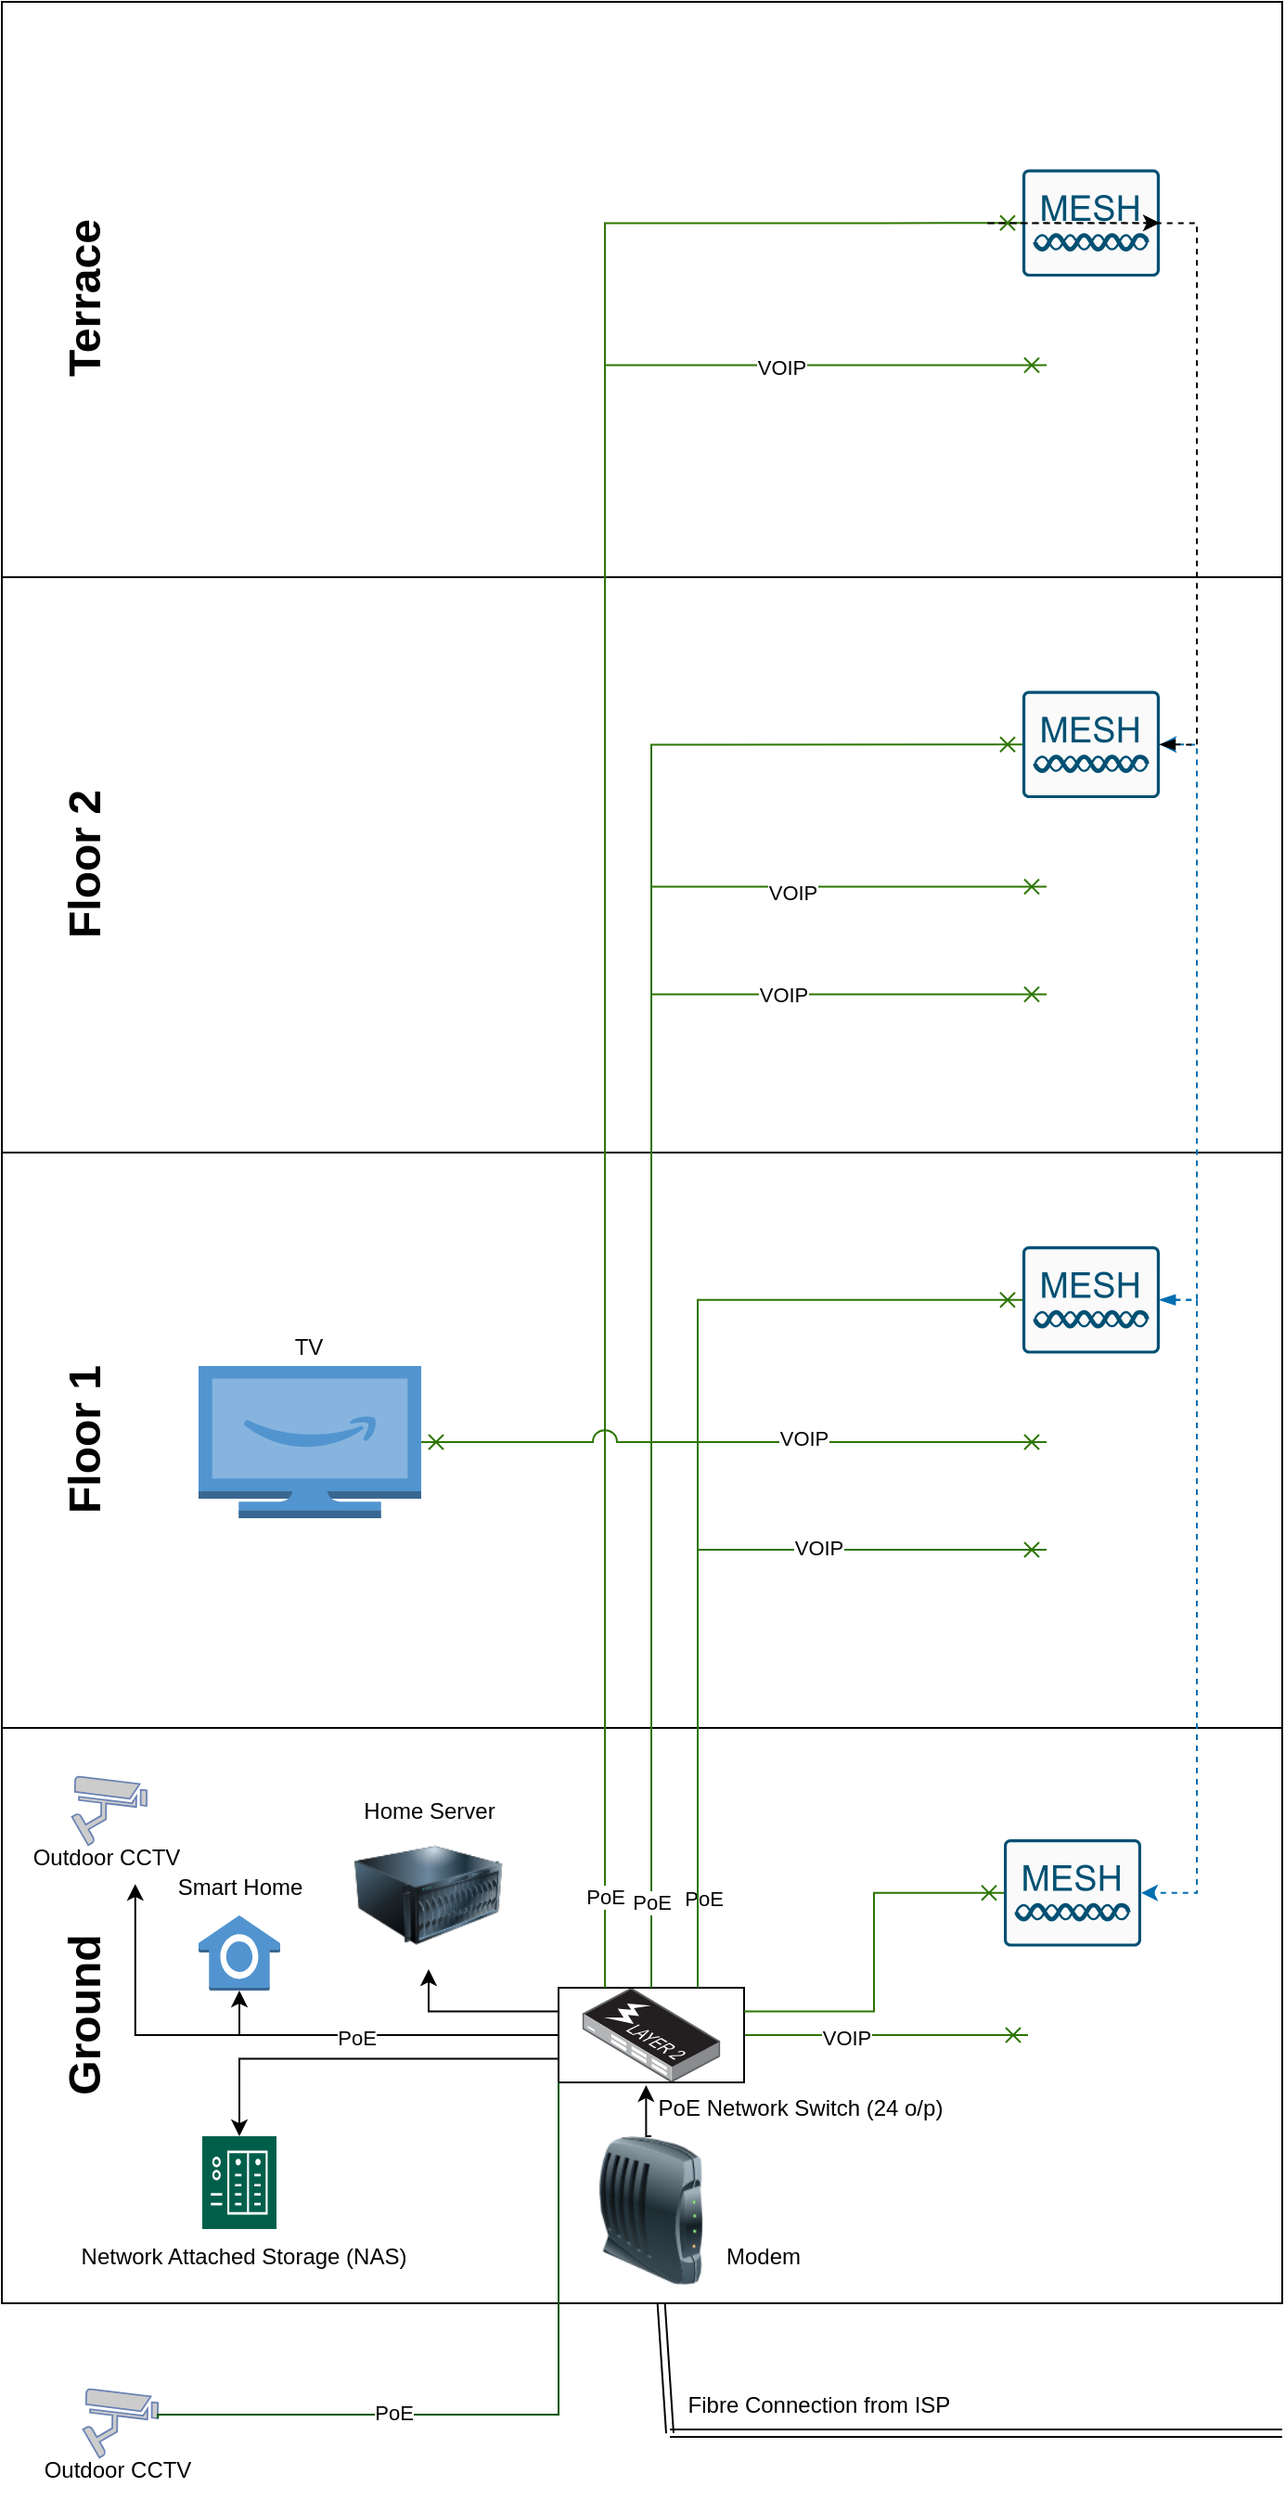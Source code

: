 <mxfile version="27.1.1">
  <diagram name="Page-1" id="WXvwqyUbcngWNF9PguIZ">
    <mxGraphModel dx="946" dy="1132" grid="1" gridSize="10" guides="1" tooltips="1" connect="1" arrows="1" fold="1" page="0" pageScale="1" pageWidth="827" pageHeight="1169" math="0" shadow="0">
      <root>
        <mxCell id="0" />
        <mxCell id="1" parent="0" />
        <mxCell id="AFKLb5Q0Nero7sUQLxCu-4" value="" style="rounded=0;whiteSpace=wrap;html=1;fillColor=none;" vertex="1" parent="1">
          <mxGeometry x="80" y="-40" width="690" height="310" as="geometry" />
        </mxCell>
        <mxCell id="AFKLb5Q0Nero7sUQLxCu-5" value="" style="rounded=0;whiteSpace=wrap;html=1;fillColor=none;" vertex="1" parent="1">
          <mxGeometry x="80" y="270" width="690" height="310" as="geometry" />
        </mxCell>
        <mxCell id="AFKLb5Q0Nero7sUQLxCu-6" value="" style="rounded=0;whiteSpace=wrap;html=1;fillColor=none;" vertex="1" parent="1">
          <mxGeometry x="80" y="580" width="690" height="310" as="geometry" />
        </mxCell>
        <mxCell id="AFKLb5Q0Nero7sUQLxCu-7" value="" style="rounded=0;whiteSpace=wrap;html=1;fillColor=none;" vertex="1" parent="1">
          <mxGeometry x="80" y="890" width="690" height="310" as="geometry" />
        </mxCell>
        <mxCell id="AFKLb5Q0Nero7sUQLxCu-8" value="Terrace" style="text;strokeColor=none;fillColor=none;html=1;fontSize=24;fontStyle=1;verticalAlign=middle;align=center;rotation=270;" vertex="1" parent="1">
          <mxGeometry x="5" y="95" width="240" height="50" as="geometry" />
        </mxCell>
        <mxCell id="AFKLb5Q0Nero7sUQLxCu-9" value="Floor 2" style="text;strokeColor=none;fillColor=none;html=1;fontSize=24;fontStyle=1;verticalAlign=middle;align=center;rotation=270;" vertex="1" parent="1">
          <mxGeometry x="5" y="400" width="240" height="50" as="geometry" />
        </mxCell>
        <mxCell id="AFKLb5Q0Nero7sUQLxCu-10" value="Floor 1" style="text;strokeColor=none;fillColor=none;html=1;fontSize=24;fontStyle=1;verticalAlign=middle;align=center;rotation=270;" vertex="1" parent="1">
          <mxGeometry x="5" y="710" width="240" height="50" as="geometry" />
        </mxCell>
        <mxCell id="AFKLb5Q0Nero7sUQLxCu-11" value="Ground" style="text;strokeColor=none;fillColor=none;html=1;fontSize=24;fontStyle=1;verticalAlign=middle;align=center;rotation=270;" vertex="1" parent="1">
          <mxGeometry x="5" y="1020" width="240" height="50" as="geometry" />
        </mxCell>
        <mxCell id="AFKLb5Q0Nero7sUQLxCu-12" value="" style="shape=link;html=1;rounded=0;" edge="1" parent="1">
          <mxGeometry width="100" relative="1" as="geometry">
            <mxPoint x="440" y="1270" as="sourcePoint" />
            <mxPoint x="770" y="1270" as="targetPoint" />
          </mxGeometry>
        </mxCell>
        <mxCell id="AFKLb5Q0Nero7sUQLxCu-13" value="" style="shape=link;html=1;rounded=0;" edge="1" parent="1" source="AFKLb5Q0Nero7sUQLxCu-7">
          <mxGeometry width="100" relative="1" as="geometry">
            <mxPoint x="440" y="1210" as="sourcePoint" />
            <mxPoint x="440" y="1270" as="targetPoint" />
          </mxGeometry>
        </mxCell>
        <mxCell id="AFKLb5Q0Nero7sUQLxCu-14" value="Fibre Connection from ISP" style="text;html=1;align=center;verticalAlign=middle;resizable=0;points=[];autosize=1;strokeColor=none;fillColor=none;" vertex="1" parent="1">
          <mxGeometry x="440" y="1240" width="160" height="30" as="geometry" />
        </mxCell>
        <mxCell id="AFKLb5Q0Nero7sUQLxCu-15" value="" style="image;html=1;image=img/lib/clip_art/networking/Modem_128x128.png" vertex="1" parent="1">
          <mxGeometry x="390" y="1110" width="80" height="80" as="geometry" />
        </mxCell>
        <mxCell id="AFKLb5Q0Nero7sUQLxCu-16" value="Modem" style="text;html=1;align=center;verticalAlign=middle;resizable=0;points=[];autosize=1;strokeColor=none;fillColor=none;" vertex="1" parent="1">
          <mxGeometry x="460" y="1160" width="60" height="30" as="geometry" />
        </mxCell>
        <mxCell id="AFKLb5Q0Nero7sUQLxCu-17" value="" style="image;points=[];aspect=fixed;html=1;align=center;shadow=0;dashed=0;image=img/lib/allied_telesis/switch/Switch_24_port_L2_POE.svg;" vertex="1" parent="1">
          <mxGeometry x="392.8" y="1030" width="74.4" height="51" as="geometry" />
        </mxCell>
        <mxCell id="AFKLb5Q0Nero7sUQLxCu-18" style="edgeStyle=orthogonalEdgeStyle;rounded=0;orthogonalLoop=1;jettySize=auto;html=1;exitX=0.5;exitY=0;exitDx=0;exitDy=0;entryX=0.462;entryY=1.029;entryDx=0;entryDy=0;entryPerimeter=0;" edge="1" parent="1" source="AFKLb5Q0Nero7sUQLxCu-15" target="AFKLb5Q0Nero7sUQLxCu-17">
          <mxGeometry relative="1" as="geometry" />
        </mxCell>
        <mxCell id="AFKLb5Q0Nero7sUQLxCu-19" value="" style="outlineConnect=0;dashed=0;verticalLabelPosition=bottom;verticalAlign=top;align=center;html=1;shape=mxgraph.aws3.alexa_smart_home_skill;fillColor=#5294CF;gradientColor=none;" vertex="1" parent="1">
          <mxGeometry x="186" y="991" width="44" height="40.5" as="geometry" />
        </mxCell>
        <mxCell id="AFKLb5Q0Nero7sUQLxCu-20" value="" style="sketch=0;pointerEvents=1;shadow=0;dashed=0;html=1;strokeColor=none;fillColor=#005F4B;labelPosition=center;verticalLabelPosition=bottom;verticalAlign=top;align=center;outlineConnect=0;shape=mxgraph.veeam2.nas;" vertex="1" parent="1">
          <mxGeometry x="188" y="1110" width="40" height="50" as="geometry" />
        </mxCell>
        <mxCell id="AFKLb5Q0Nero7sUQLxCu-21" value="" style="sketch=0;points=[[0.015,0.015,0],[0.985,0.015,0],[0.985,0.985,0],[0.015,0.985,0],[0.25,0,0],[0.5,0,0],[0.75,0,0],[1,0.25,0],[1,0.5,0],[1,0.75,0],[0.75,1,0],[0.5,1,0],[0.25,1,0],[0,0.75,0],[0,0.5,0],[0,0.25,0]];verticalLabelPosition=bottom;html=1;verticalAlign=top;aspect=fixed;align=center;pointerEvents=1;shape=mxgraph.cisco19.rect;prIcon=mesh_access_point;fillColor=#FAFAFA;strokeColor=#005073;" vertex="1" parent="1">
          <mxGeometry x="620" y="950" width="74" height="57.81" as="geometry" />
        </mxCell>
        <mxCell id="AFKLb5Q0Nero7sUQLxCu-23" value="" style="shape=image;html=1;verticalAlign=top;verticalLabelPosition=bottom;labelBackgroundColor=#ffffff;imageAspect=0;aspect=fixed;image=https://cdn2.iconfinder.com/data/icons/gnomeicontheme/48x48/stock/generic/stock_landline-phone.png" vertex="1" parent="1">
          <mxGeometry x="633" y="1031.5" width="48" height="48" as="geometry" />
        </mxCell>
        <mxCell id="AFKLb5Q0Nero7sUQLxCu-27" style="edgeStyle=orthogonalEdgeStyle;rounded=0;orthogonalLoop=1;jettySize=auto;html=1;exitX=1;exitY=0.5;exitDx=0;exitDy=0;entryX=0;entryY=0.5;entryDx=0;entryDy=0;endArrow=cross;endFill=0;fillColor=#60a917;strokeColor=#2D7600;" edge="1" parent="1" source="AFKLb5Q0Nero7sUQLxCu-26" target="AFKLb5Q0Nero7sUQLxCu-23">
          <mxGeometry relative="1" as="geometry" />
        </mxCell>
        <mxCell id="AFKLb5Q0Nero7sUQLxCu-58" value="VOIP" style="edgeLabel;html=1;align=center;verticalAlign=middle;resizable=0;points=[];" vertex="1" connectable="0" parent="AFKLb5Q0Nero7sUQLxCu-27">
          <mxGeometry x="-0.281" y="-1" relative="1" as="geometry">
            <mxPoint as="offset" />
          </mxGeometry>
        </mxCell>
        <mxCell id="AFKLb5Q0Nero7sUQLxCu-38" style="edgeStyle=orthogonalEdgeStyle;rounded=0;orthogonalLoop=1;jettySize=auto;html=1;exitX=0.75;exitY=0;exitDx=0;exitDy=0;entryX=0;entryY=0.5;entryDx=0;entryDy=0;fillColor=#60a917;strokeColor=#2D7600;endArrow=cross;endFill=0;" edge="1" parent="1" source="AFKLb5Q0Nero7sUQLxCu-26" target="AFKLb5Q0Nero7sUQLxCu-31">
          <mxGeometry relative="1" as="geometry" />
        </mxCell>
        <mxCell id="AFKLb5Q0Nero7sUQLxCu-59" value="VOIP" style="edgeLabel;html=1;align=center;verticalAlign=middle;resizable=0;points=[];" vertex="1" connectable="0" parent="AFKLb5Q0Nero7sUQLxCu-38">
          <mxGeometry x="0.42" y="1" relative="1" as="geometry">
            <mxPoint as="offset" />
          </mxGeometry>
        </mxCell>
        <mxCell id="AFKLb5Q0Nero7sUQLxCu-39" style="edgeStyle=orthogonalEdgeStyle;rounded=0;orthogonalLoop=1;jettySize=auto;html=1;exitX=0.75;exitY=0;exitDx=0;exitDy=0;entryX=0;entryY=0.5;entryDx=0;entryDy=0;fillColor=#60a917;strokeColor=#2D7600;endArrow=cross;endFill=0;" edge="1" parent="1" source="AFKLb5Q0Nero7sUQLxCu-26" target="AFKLb5Q0Nero7sUQLxCu-30">
          <mxGeometry relative="1" as="geometry" />
        </mxCell>
        <mxCell id="AFKLb5Q0Nero7sUQLxCu-60" value="VOIP" style="edgeLabel;html=1;align=center;verticalAlign=middle;resizable=0;points=[];" vertex="1" connectable="0" parent="AFKLb5Q0Nero7sUQLxCu-39">
          <mxGeometry x="0.454" y="2" relative="1" as="geometry">
            <mxPoint as="offset" />
          </mxGeometry>
        </mxCell>
        <mxCell id="AFKLb5Q0Nero7sUQLxCu-41" style="edgeStyle=orthogonalEdgeStyle;rounded=0;orthogonalLoop=1;jettySize=auto;html=1;exitX=0.5;exitY=0;exitDx=0;exitDy=0;entryX=0;entryY=0.5;entryDx=0;entryDy=0;fillColor=#60a917;strokeColor=#2D7600;endArrow=cross;endFill=0;" edge="1" parent="1" source="AFKLb5Q0Nero7sUQLxCu-26" target="AFKLb5Q0Nero7sUQLxCu-34">
          <mxGeometry relative="1" as="geometry" />
        </mxCell>
        <mxCell id="AFKLb5Q0Nero7sUQLxCu-62" value="VOIP" style="edgeLabel;html=1;align=center;verticalAlign=middle;resizable=0;points=[];" vertex="1" connectable="0" parent="AFKLb5Q0Nero7sUQLxCu-41">
          <mxGeometry x="0.618" relative="1" as="geometry">
            <mxPoint as="offset" />
          </mxGeometry>
        </mxCell>
        <mxCell id="AFKLb5Q0Nero7sUQLxCu-42" style="edgeStyle=orthogonalEdgeStyle;rounded=0;orthogonalLoop=1;jettySize=auto;html=1;exitX=0.5;exitY=0;exitDx=0;exitDy=0;entryX=0;entryY=0.5;entryDx=0;entryDy=0;fillColor=#60a917;strokeColor=#2D7600;endArrow=cross;endFill=0;" edge="1" parent="1" source="AFKLb5Q0Nero7sUQLxCu-26" target="AFKLb5Q0Nero7sUQLxCu-33">
          <mxGeometry relative="1" as="geometry" />
        </mxCell>
        <mxCell id="AFKLb5Q0Nero7sUQLxCu-61" value="VOIP" style="edgeLabel;html=1;align=center;verticalAlign=middle;resizable=0;points=[];" vertex="1" connectable="0" parent="AFKLb5Q0Nero7sUQLxCu-42">
          <mxGeometry x="0.659" y="-3" relative="1" as="geometry">
            <mxPoint as="offset" />
          </mxGeometry>
        </mxCell>
        <mxCell id="AFKLb5Q0Nero7sUQLxCu-45" style="edgeStyle=orthogonalEdgeStyle;rounded=0;orthogonalLoop=1;jettySize=auto;html=1;exitX=0.25;exitY=0;exitDx=0;exitDy=0;entryX=0;entryY=0.5;entryDx=0;entryDy=0;fillColor=#60a917;strokeColor=#2D7600;endArrow=cross;endFill=0;" edge="1" parent="1" source="AFKLb5Q0Nero7sUQLxCu-26" target="AFKLb5Q0Nero7sUQLxCu-36">
          <mxGeometry relative="1" as="geometry" />
        </mxCell>
        <mxCell id="AFKLb5Q0Nero7sUQLxCu-63" value="VOIP" style="edgeLabel;html=1;align=center;verticalAlign=middle;resizable=0;points=[];" vertex="1" connectable="0" parent="AFKLb5Q0Nero7sUQLxCu-45">
          <mxGeometry x="0.742" y="-1" relative="1" as="geometry">
            <mxPoint as="offset" />
          </mxGeometry>
        </mxCell>
        <mxCell id="AFKLb5Q0Nero7sUQLxCu-50" style="edgeStyle=orthogonalEdgeStyle;rounded=0;orthogonalLoop=1;jettySize=auto;html=1;exitX=0;exitY=0.75;exitDx=0;exitDy=0;" edge="1" parent="1" source="AFKLb5Q0Nero7sUQLxCu-26" target="AFKLb5Q0Nero7sUQLxCu-20">
          <mxGeometry relative="1" as="geometry" />
        </mxCell>
        <mxCell id="AFKLb5Q0Nero7sUQLxCu-66" style="edgeStyle=orthogonalEdgeStyle;rounded=0;orthogonalLoop=1;jettySize=auto;html=1;exitX=0;exitY=0.25;exitDx=0;exitDy=0;entryX=0.5;entryY=1;entryDx=0;entryDy=0;" edge="1" parent="1" source="AFKLb5Q0Nero7sUQLxCu-26" target="AFKLb5Q0Nero7sUQLxCu-64">
          <mxGeometry relative="1" as="geometry" />
        </mxCell>
        <mxCell id="AFKLb5Q0Nero7sUQLxCu-26" value="" style="rounded=0;whiteSpace=wrap;html=1;fillColor=none;" vertex="1" parent="1">
          <mxGeometry x="380" y="1030" width="100" height="51" as="geometry" />
        </mxCell>
        <mxCell id="AFKLb5Q0Nero7sUQLxCu-28" style="edgeStyle=orthogonalEdgeStyle;rounded=0;orthogonalLoop=1;jettySize=auto;html=1;exitX=1;exitY=0.25;exitDx=0;exitDy=0;entryX=0;entryY=0.5;entryDx=0;entryDy=0;entryPerimeter=0;endArrow=cross;endFill=0;fillColor=#60a917;strokeColor=#2D7600;" edge="1" parent="1" source="AFKLb5Q0Nero7sUQLxCu-26" target="AFKLb5Q0Nero7sUQLxCu-21">
          <mxGeometry relative="1" as="geometry" />
        </mxCell>
        <mxCell id="AFKLb5Q0Nero7sUQLxCu-29" value="" style="sketch=0;points=[[0.015,0.015,0],[0.985,0.015,0],[0.985,0.985,0],[0.015,0.985,0],[0.25,0,0],[0.5,0,0],[0.75,0,0],[1,0.25,0],[1,0.5,0],[1,0.75,0],[0.75,1,0],[0.5,1,0],[0.25,1,0],[0,0.75,0],[0,0.5,0],[0,0.25,0]];verticalLabelPosition=bottom;html=1;verticalAlign=top;aspect=fixed;align=center;pointerEvents=1;shape=mxgraph.cisco19.rect;prIcon=mesh_access_point;fillColor=#FAFAFA;strokeColor=#005073;" vertex="1" parent="1">
          <mxGeometry x="630" y="630.5" width="74" height="57.81" as="geometry" />
        </mxCell>
        <mxCell id="AFKLb5Q0Nero7sUQLxCu-30" value="" style="shape=image;html=1;verticalAlign=top;verticalLabelPosition=bottom;labelBackgroundColor=#ffffff;imageAspect=0;aspect=fixed;image=https://cdn2.iconfinder.com/data/icons/gnomeicontheme/48x48/stock/generic/stock_landline-phone.png" vertex="1" parent="1">
          <mxGeometry x="643" y="712" width="48" height="48" as="geometry" />
        </mxCell>
        <mxCell id="AFKLb5Q0Nero7sUQLxCu-31" value="" style="shape=image;html=1;verticalAlign=top;verticalLabelPosition=bottom;labelBackgroundColor=#ffffff;imageAspect=0;aspect=fixed;image=https://cdn2.iconfinder.com/data/icons/gnomeicontheme/48x48/stock/generic/stock_landline-phone.png" vertex="1" parent="1">
          <mxGeometry x="643" y="770" width="48" height="48" as="geometry" />
        </mxCell>
        <mxCell id="AFKLb5Q0Nero7sUQLxCu-32" value="" style="sketch=0;points=[[0.015,0.015,0],[0.985,0.015,0],[0.985,0.985,0],[0.015,0.985,0],[0.25,0,0],[0.5,0,0],[0.75,0,0],[1,0.25,0],[1,0.5,0],[1,0.75,0],[0.75,1,0],[0.5,1,0],[0.25,1,0],[0,0.75,0],[0,0.5,0],[0,0.25,0]];verticalLabelPosition=bottom;html=1;verticalAlign=top;aspect=fixed;align=center;pointerEvents=1;shape=mxgraph.cisco19.rect;prIcon=mesh_access_point;fillColor=#FAFAFA;strokeColor=#005073;" vertex="1" parent="1">
          <mxGeometry x="630" y="331.25" width="74" height="57.81" as="geometry" />
        </mxCell>
        <mxCell id="AFKLb5Q0Nero7sUQLxCu-33" value="" style="shape=image;html=1;verticalAlign=top;verticalLabelPosition=bottom;labelBackgroundColor=#ffffff;imageAspect=0;aspect=fixed;image=https://cdn2.iconfinder.com/data/icons/gnomeicontheme/48x48/stock/generic/stock_landline-phone.png" vertex="1" parent="1">
          <mxGeometry x="643" y="412.75" width="48" height="48" as="geometry" />
        </mxCell>
        <mxCell id="AFKLb5Q0Nero7sUQLxCu-34" value="" style="shape=image;html=1;verticalAlign=top;verticalLabelPosition=bottom;labelBackgroundColor=#ffffff;imageAspect=0;aspect=fixed;image=https://cdn2.iconfinder.com/data/icons/gnomeicontheme/48x48/stock/generic/stock_landline-phone.png" vertex="1" parent="1">
          <mxGeometry x="643" y="470.75" width="48" height="48" as="geometry" />
        </mxCell>
        <mxCell id="AFKLb5Q0Nero7sUQLxCu-35" value="" style="sketch=0;points=[[0.015,0.015,0],[0.985,0.015,0],[0.985,0.985,0],[0.015,0.985,0],[0.25,0,0],[0.5,0,0],[0.75,0,0],[1,0.25,0],[1,0.5,0],[1,0.75,0],[0.75,1,0],[0.5,1,0],[0.25,1,0],[0,0.75,0],[0,0.5,0],[0,0.25,0]];verticalLabelPosition=bottom;html=1;verticalAlign=top;aspect=fixed;align=center;pointerEvents=1;shape=mxgraph.cisco19.rect;prIcon=mesh_access_point;fillColor=#FAFAFA;strokeColor=#005073;" vertex="1" parent="1">
          <mxGeometry x="630" y="50.25" width="74" height="57.81" as="geometry" />
        </mxCell>
        <mxCell id="AFKLb5Q0Nero7sUQLxCu-36" value="" style="shape=image;html=1;verticalAlign=top;verticalLabelPosition=bottom;labelBackgroundColor=#ffffff;imageAspect=0;aspect=fixed;image=https://cdn2.iconfinder.com/data/icons/gnomeicontheme/48x48/stock/generic/stock_landline-phone.png" vertex="1" parent="1">
          <mxGeometry x="643" y="131.75" width="48" height="48" as="geometry" />
        </mxCell>
        <mxCell id="AFKLb5Q0Nero7sUQLxCu-40" style="edgeStyle=orthogonalEdgeStyle;rounded=0;orthogonalLoop=1;jettySize=auto;html=1;exitX=0.75;exitY=0;exitDx=0;exitDy=0;entryX=0;entryY=0.5;entryDx=0;entryDy=0;entryPerimeter=0;fillColor=#60a917;strokeColor=#2D7600;endArrow=cross;endFill=0;" edge="1" parent="1" source="AFKLb5Q0Nero7sUQLxCu-26" target="AFKLb5Q0Nero7sUQLxCu-29">
          <mxGeometry relative="1" as="geometry" />
        </mxCell>
        <mxCell id="AFKLb5Q0Nero7sUQLxCu-76" value="PoE" style="edgeLabel;html=1;align=center;verticalAlign=middle;resizable=0;points=[];" vertex="1" connectable="0" parent="AFKLb5Q0Nero7sUQLxCu-40">
          <mxGeometry x="-0.824" y="-3" relative="1" as="geometry">
            <mxPoint as="offset" />
          </mxGeometry>
        </mxCell>
        <mxCell id="AFKLb5Q0Nero7sUQLxCu-43" style="edgeStyle=orthogonalEdgeStyle;rounded=0;orthogonalLoop=1;jettySize=auto;html=1;exitX=0.5;exitY=0;exitDx=0;exitDy=0;entryX=0;entryY=0.5;entryDx=0;entryDy=0;entryPerimeter=0;fillColor=#60a917;strokeColor=#2D7600;endArrow=cross;endFill=0;" edge="1" parent="1" source="AFKLb5Q0Nero7sUQLxCu-26" target="AFKLb5Q0Nero7sUQLxCu-32">
          <mxGeometry relative="1" as="geometry" />
        </mxCell>
        <mxCell id="AFKLb5Q0Nero7sUQLxCu-77" value="PoE" style="edgeLabel;html=1;align=center;verticalAlign=middle;resizable=0;points=[];" vertex="1" connectable="0" parent="AFKLb5Q0Nero7sUQLxCu-43">
          <mxGeometry x="-0.894" relative="1" as="geometry">
            <mxPoint as="offset" />
          </mxGeometry>
        </mxCell>
        <mxCell id="AFKLb5Q0Nero7sUQLxCu-46" style="edgeStyle=orthogonalEdgeStyle;rounded=0;orthogonalLoop=1;jettySize=auto;html=1;exitX=0.25;exitY=0;exitDx=0;exitDy=0;entryX=0;entryY=0.5;entryDx=0;entryDy=0;entryPerimeter=0;fillColor=#60a917;strokeColor=#2D7600;endArrow=cross;endFill=0;" edge="1" parent="1" source="AFKLb5Q0Nero7sUQLxCu-26" target="AFKLb5Q0Nero7sUQLxCu-35">
          <mxGeometry relative="1" as="geometry" />
        </mxCell>
        <mxCell id="AFKLb5Q0Nero7sUQLxCu-78" value="PoE" style="edgeLabel;html=1;align=center;verticalAlign=middle;resizable=0;points=[];" vertex="1" connectable="0" parent="AFKLb5Q0Nero7sUQLxCu-46">
          <mxGeometry x="-0.917" relative="1" as="geometry">
            <mxPoint as="offset" />
          </mxGeometry>
        </mxCell>
        <mxCell id="AFKLb5Q0Nero7sUQLxCu-51" style="edgeStyle=orthogonalEdgeStyle;rounded=0;orthogonalLoop=1;jettySize=auto;html=1;exitX=0;exitY=0.5;exitDx=0;exitDy=0;entryX=0.5;entryY=1;entryDx=0;entryDy=0;entryPerimeter=0;" edge="1" parent="1" source="AFKLb5Q0Nero7sUQLxCu-26" target="AFKLb5Q0Nero7sUQLxCu-19">
          <mxGeometry relative="1" as="geometry" />
        </mxCell>
        <mxCell id="AFKLb5Q0Nero7sUQLxCu-52" value="Network Attached Storage (NAS)" style="text;html=1;align=center;verticalAlign=middle;resizable=0;points=[];autosize=1;strokeColor=none;fillColor=none;" vertex="1" parent="1">
          <mxGeometry x="110" y="1160" width="200" height="30" as="geometry" />
        </mxCell>
        <mxCell id="AFKLb5Q0Nero7sUQLxCu-53" value="Smart Home" style="text;html=1;align=center;verticalAlign=middle;resizable=0;points=[];autosize=1;strokeColor=none;fillColor=none;" vertex="1" parent="1">
          <mxGeometry x="163" y="961" width="90" height="30" as="geometry" />
        </mxCell>
        <mxCell id="AFKLb5Q0Nero7sUQLxCu-54" value="PoE Network Switch (24 o/p)" style="text;html=1;align=center;verticalAlign=middle;resizable=0;points=[];autosize=1;strokeColor=none;fillColor=none;" vertex="1" parent="1">
          <mxGeometry x="420" y="1080" width="180" height="30" as="geometry" />
        </mxCell>
        <mxCell id="AFKLb5Q0Nero7sUQLxCu-55" style="edgeStyle=orthogonalEdgeStyle;rounded=0;orthogonalLoop=1;jettySize=auto;html=1;exitX=1;exitY=0.5;exitDx=0;exitDy=0;exitPerimeter=0;entryX=1;entryY=0.5;entryDx=0;entryDy=0;entryPerimeter=0;dashed=1;fillColor=#1ba1e2;strokeColor=#006EAF;startArrow=blockThin;startFill=1;" edge="1" parent="1" source="AFKLb5Q0Nero7sUQLxCu-29" target="AFKLb5Q0Nero7sUQLxCu-21">
          <mxGeometry relative="1" as="geometry" />
        </mxCell>
        <mxCell id="AFKLb5Q0Nero7sUQLxCu-56" style="edgeStyle=orthogonalEdgeStyle;rounded=0;orthogonalLoop=1;jettySize=auto;html=1;exitX=1;exitY=0.5;exitDx=0;exitDy=0;exitPerimeter=0;entryX=1;entryY=0.5;entryDx=0;entryDy=0;entryPerimeter=0;startArrow=blockThin;startFill=1;fillColor=#1ba1e2;strokeColor=#006EAF;dashed=1;" edge="1" parent="1" source="AFKLb5Q0Nero7sUQLxCu-29" target="AFKLb5Q0Nero7sUQLxCu-32">
          <mxGeometry relative="1" as="geometry" />
        </mxCell>
        <mxCell id="AFKLb5Q0Nero7sUQLxCu-57" style="edgeStyle=orthogonalEdgeStyle;rounded=0;orthogonalLoop=1;jettySize=auto;html=1;exitX=1;exitY=0.5;exitDx=0;exitDy=0;exitPerimeter=0;entryX=1;entryY=0.5;entryDx=0;entryDy=0;entryPerimeter=0;startArrow=blockThin;startFill=1;dashed=1;" edge="1" parent="1" source="AFKLb5Q0Nero7sUQLxCu-32" target="AFKLb5Q0Nero7sUQLxCu-35">
          <mxGeometry relative="1" as="geometry" />
        </mxCell>
        <mxCell id="AFKLb5Q0Nero7sUQLxCu-64" value="" style="image;html=1;image=img/lib/clip_art/computers/Server_128x128.png" vertex="1" parent="1">
          <mxGeometry x="270" y="940" width="80" height="80" as="geometry" />
        </mxCell>
        <mxCell id="AFKLb5Q0Nero7sUQLxCu-65" value="Home Server" style="text;html=1;align=center;verticalAlign=middle;resizable=0;points=[];autosize=1;strokeColor=none;fillColor=none;" vertex="1" parent="1">
          <mxGeometry x="265" y="920" width="90" height="30" as="geometry" />
        </mxCell>
        <mxCell id="AFKLb5Q0Nero7sUQLxCu-67" value="" style="fontColor=#0066CC;verticalAlign=top;verticalLabelPosition=bottom;labelPosition=center;align=center;html=1;outlineConnect=0;fillColor=#CCCCCC;strokeColor=#6881B3;gradientColor=none;gradientDirection=north;strokeWidth=2;shape=mxgraph.networks.security_camera;rotation=-30;" vertex="1" parent="1">
          <mxGeometry x="121" y="1240" width="42" height="35" as="geometry" />
        </mxCell>
        <mxCell id="AFKLb5Q0Nero7sUQLxCu-69" style="edgeStyle=orthogonalEdgeStyle;rounded=0;orthogonalLoop=1;jettySize=auto;html=1;exitX=0;exitY=1;exitDx=0;exitDy=0;entryX=0.9;entryY=0.93;entryDx=0;entryDy=0;entryPerimeter=0;endArrow=none;startFill=0;fillColor=#008a00;strokeColor=#005700;" edge="1" parent="1" source="AFKLb5Q0Nero7sUQLxCu-26" target="AFKLb5Q0Nero7sUQLxCu-67">
          <mxGeometry relative="1" as="geometry">
            <Array as="points">
              <mxPoint x="380" y="1260" />
              <mxPoint x="164" y="1260" />
            </Array>
          </mxGeometry>
        </mxCell>
        <mxCell id="AFKLb5Q0Nero7sUQLxCu-71" value="PoE" style="edgeLabel;html=1;align=center;verticalAlign=middle;resizable=0;points=[];" vertex="1" connectable="0" parent="AFKLb5Q0Nero7sUQLxCu-69">
          <mxGeometry x="0.353" y="-1" relative="1" as="geometry">
            <mxPoint as="offset" />
          </mxGeometry>
        </mxCell>
        <mxCell id="AFKLb5Q0Nero7sUQLxCu-70" value="Outdoor CCTV" style="text;html=1;align=center;verticalAlign=middle;resizable=0;points=[];autosize=1;strokeColor=none;fillColor=none;" vertex="1" parent="1">
          <mxGeometry x="92" y="1275" width="100" height="30" as="geometry" />
        </mxCell>
        <mxCell id="AFKLb5Q0Nero7sUQLxCu-72" value="" style="fontColor=#0066CC;verticalAlign=top;verticalLabelPosition=bottom;labelPosition=center;align=center;html=1;outlineConnect=0;fillColor=#CCCCCC;strokeColor=#6881B3;gradientColor=none;gradientDirection=north;strokeWidth=2;shape=mxgraph.networks.security_camera;rotation=-30;" vertex="1" parent="1">
          <mxGeometry x="115" y="910" width="42" height="35" as="geometry" />
        </mxCell>
        <mxCell id="AFKLb5Q0Nero7sUQLxCu-73" value="Outdoor CCTV" style="text;html=1;align=center;verticalAlign=middle;resizable=0;points=[];autosize=1;strokeColor=none;fillColor=none;" vertex="1" parent="1">
          <mxGeometry x="86" y="945" width="100" height="30" as="geometry" />
        </mxCell>
        <mxCell id="AFKLb5Q0Nero7sUQLxCu-74" style="edgeStyle=orthogonalEdgeStyle;rounded=0;orthogonalLoop=1;jettySize=auto;html=1;exitX=0;exitY=0.5;exitDx=0;exitDy=0;entryX=0.659;entryY=0.969;entryDx=0;entryDy=0;entryPerimeter=0;" edge="1" parent="1" source="AFKLb5Q0Nero7sUQLxCu-26" target="AFKLb5Q0Nero7sUQLxCu-73">
          <mxGeometry relative="1" as="geometry" />
        </mxCell>
        <mxCell id="AFKLb5Q0Nero7sUQLxCu-75" value="PoE" style="edgeLabel;html=1;align=center;verticalAlign=middle;resizable=0;points=[];" vertex="1" connectable="0" parent="AFKLb5Q0Nero7sUQLxCu-74">
          <mxGeometry x="-0.292" y="1" relative="1" as="geometry">
            <mxPoint as="offset" />
          </mxGeometry>
        </mxCell>
        <mxCell id="AFKLb5Q0Nero7sUQLxCu-79" value="" style="outlineConnect=0;dashed=0;verticalLabelPosition=bottom;verticalAlign=top;align=center;html=1;shape=mxgraph.aws3.fire_tv;fillColor=#5294CF;gradientColor=none;" vertex="1" parent="1">
          <mxGeometry x="186" y="695" width="120" height="82" as="geometry" />
        </mxCell>
        <mxCell id="AFKLb5Q0Nero7sUQLxCu-80" value="TV" style="text;html=1;align=center;verticalAlign=middle;resizable=0;points=[];autosize=1;strokeColor=none;fillColor=none;" vertex="1" parent="1">
          <mxGeometry x="225" y="670" width="40" height="30" as="geometry" />
        </mxCell>
        <mxCell id="AFKLb5Q0Nero7sUQLxCu-81" style="edgeStyle=orthogonalEdgeStyle;rounded=0;orthogonalLoop=1;jettySize=auto;html=1;exitX=0.75;exitY=0;exitDx=0;exitDy=0;entryX=1;entryY=0.5;entryDx=0;entryDy=0;entryPerimeter=0;endArrow=cross;endFill=0;fillColor=#60a917;strokeColor=#2D7600;jumpStyle=arc;jumpSize=13;" edge="1" parent="1" source="AFKLb5Q0Nero7sUQLxCu-26" target="AFKLb5Q0Nero7sUQLxCu-79">
          <mxGeometry relative="1" as="geometry" />
        </mxCell>
      </root>
    </mxGraphModel>
  </diagram>
</mxfile>
